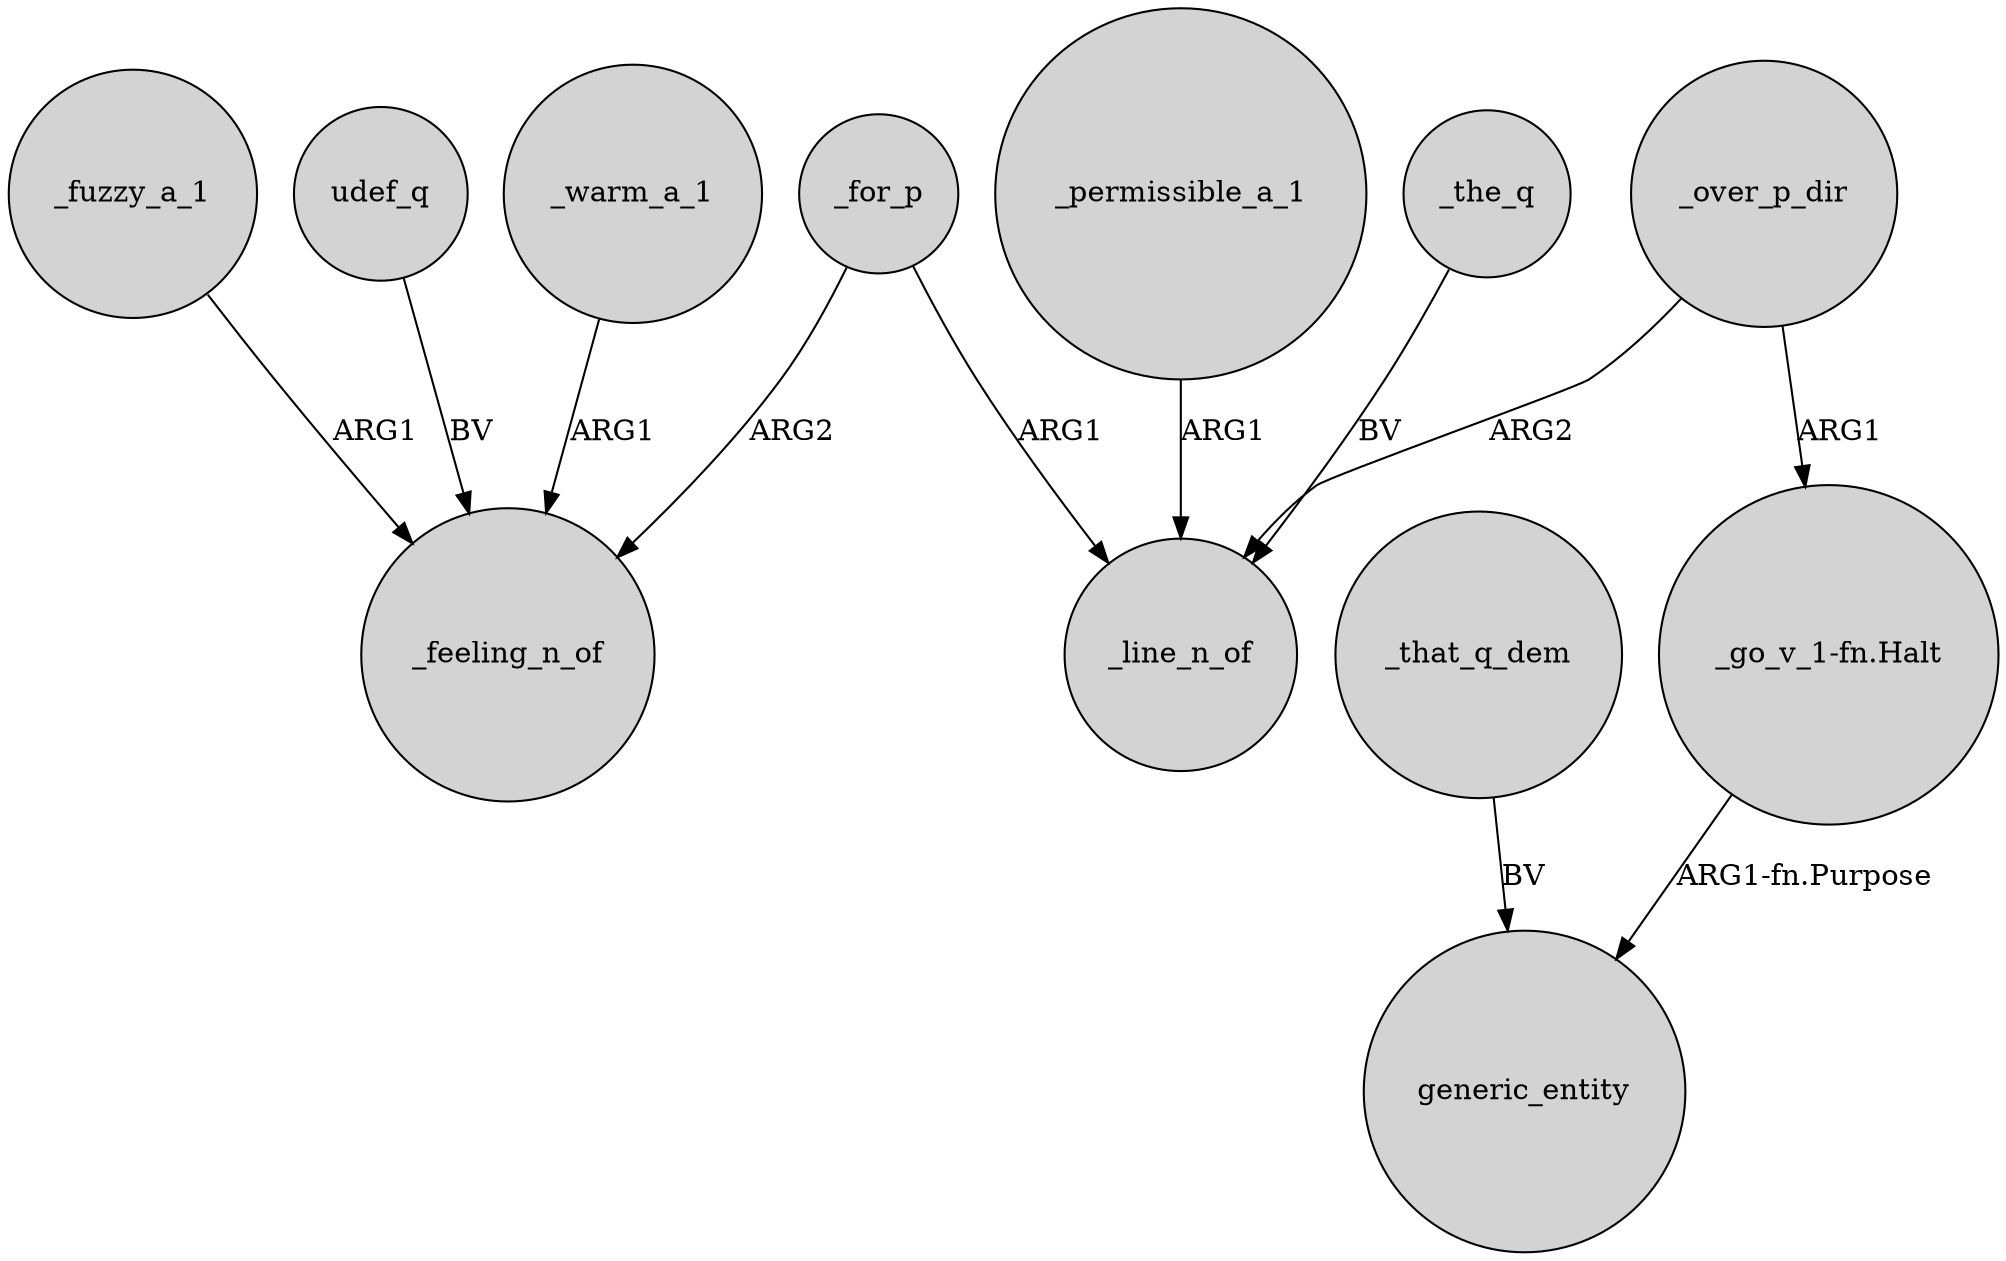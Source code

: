 digraph {
	node [shape=circle style=filled]
	_for_p -> _feeling_n_of [label=ARG2]
	_fuzzy_a_1 -> _feeling_n_of [label=ARG1]
	_for_p -> _line_n_of [label=ARG1]
	_that_q_dem -> generic_entity [label=BV]
	_permissible_a_1 -> _line_n_of [label=ARG1]
	udef_q -> _feeling_n_of [label=BV]
	_over_p_dir -> _line_n_of [label=ARG2]
	_the_q -> _line_n_of [label=BV]
	_warm_a_1 -> _feeling_n_of [label=ARG1]
	"_go_v_1-fn.Halt" -> generic_entity [label="ARG1-fn.Purpose"]
	_over_p_dir -> "_go_v_1-fn.Halt" [label=ARG1]
}
